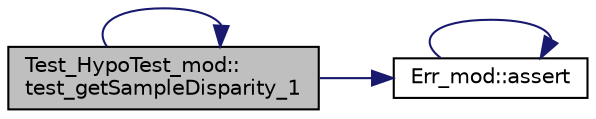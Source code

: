 digraph "Test_HypoTest_mod::test_getSampleDisparity_1"
{
 // LATEX_PDF_SIZE
  edge [fontname="Helvetica",fontsize="10",labelfontname="Helvetica",labelfontsize="10"];
  node [fontname="Helvetica",fontsize="10",shape=record];
  rankdir="LR";
  Node1 [label="Test_HypoTest_mod::\ltest_getSampleDisparity_1",height=0.2,width=0.4,color="black", fillcolor="grey75", style="filled", fontcolor="black",tooltip="Any value of Index smaller than one or larger than the size of the input Point should lead to an erro..."];
  Node1 -> Node2 [color="midnightblue",fontsize="10",style="solid",fontname="Helvetica"];
  Node2 [label="Err_mod::assert",height=0.2,width=0.4,color="black", fillcolor="white", style="filled",URL="$namespaceErr__mod.html#a36a83db6a4f7bbdd52e4e1a4da550e31",tooltip="Verify the assertion holds. If not, print the (optional) input message on stdout and return or error-..."];
  Node2 -> Node2 [color="midnightblue",fontsize="10",style="solid",fontname="Helvetica"];
  Node1 -> Node1 [color="midnightblue",fontsize="10",style="solid",fontname="Helvetica"];
}
